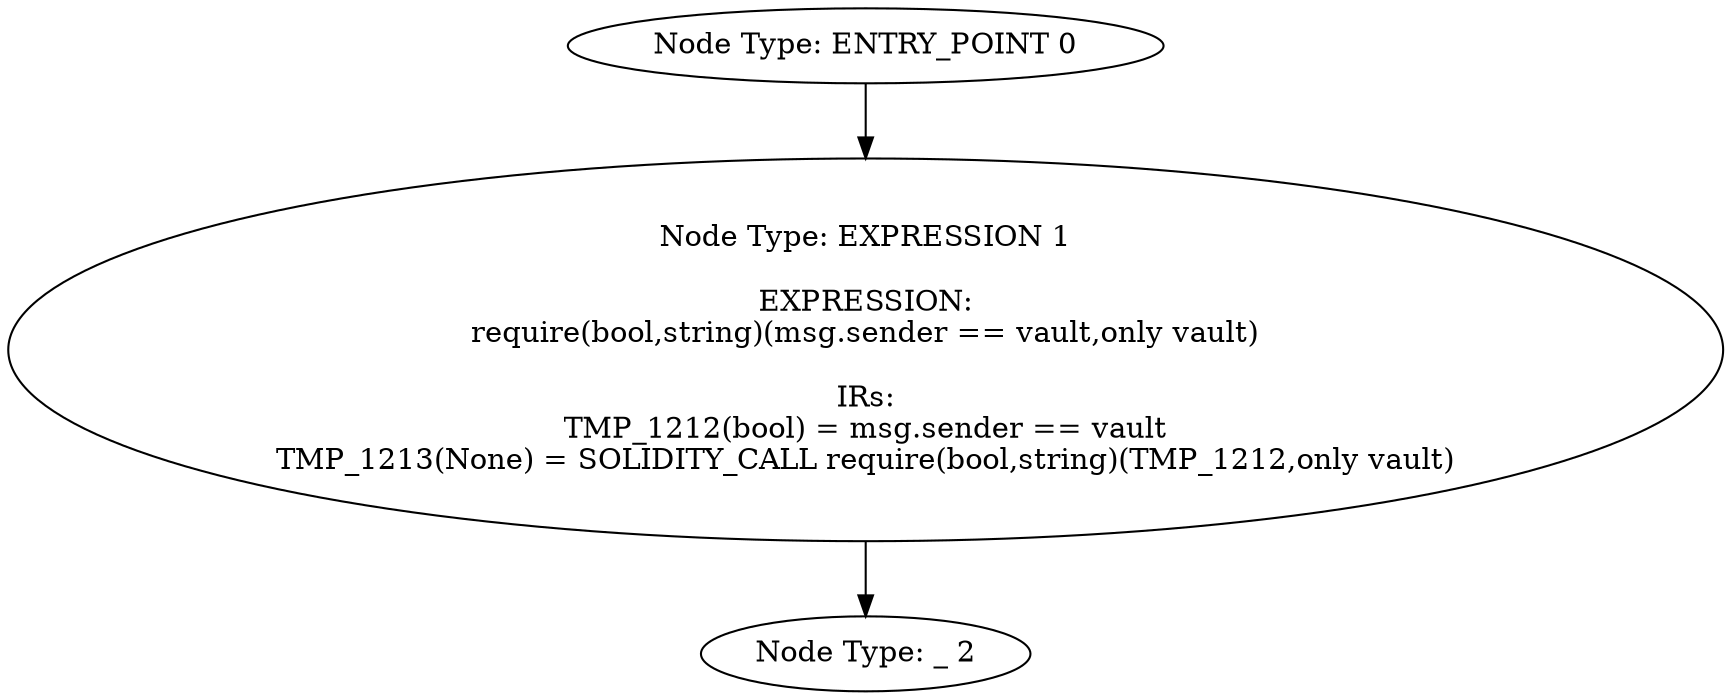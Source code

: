 digraph{
0[label="Node Type: ENTRY_POINT 0
"];
0->1;
1[label="Node Type: EXPRESSION 1

EXPRESSION:
require(bool,string)(msg.sender == vault,only vault)

IRs:
TMP_1212(bool) = msg.sender == vault
TMP_1213(None) = SOLIDITY_CALL require(bool,string)(TMP_1212,only vault)"];
1->2;
2[label="Node Type: _ 2
"];
}
